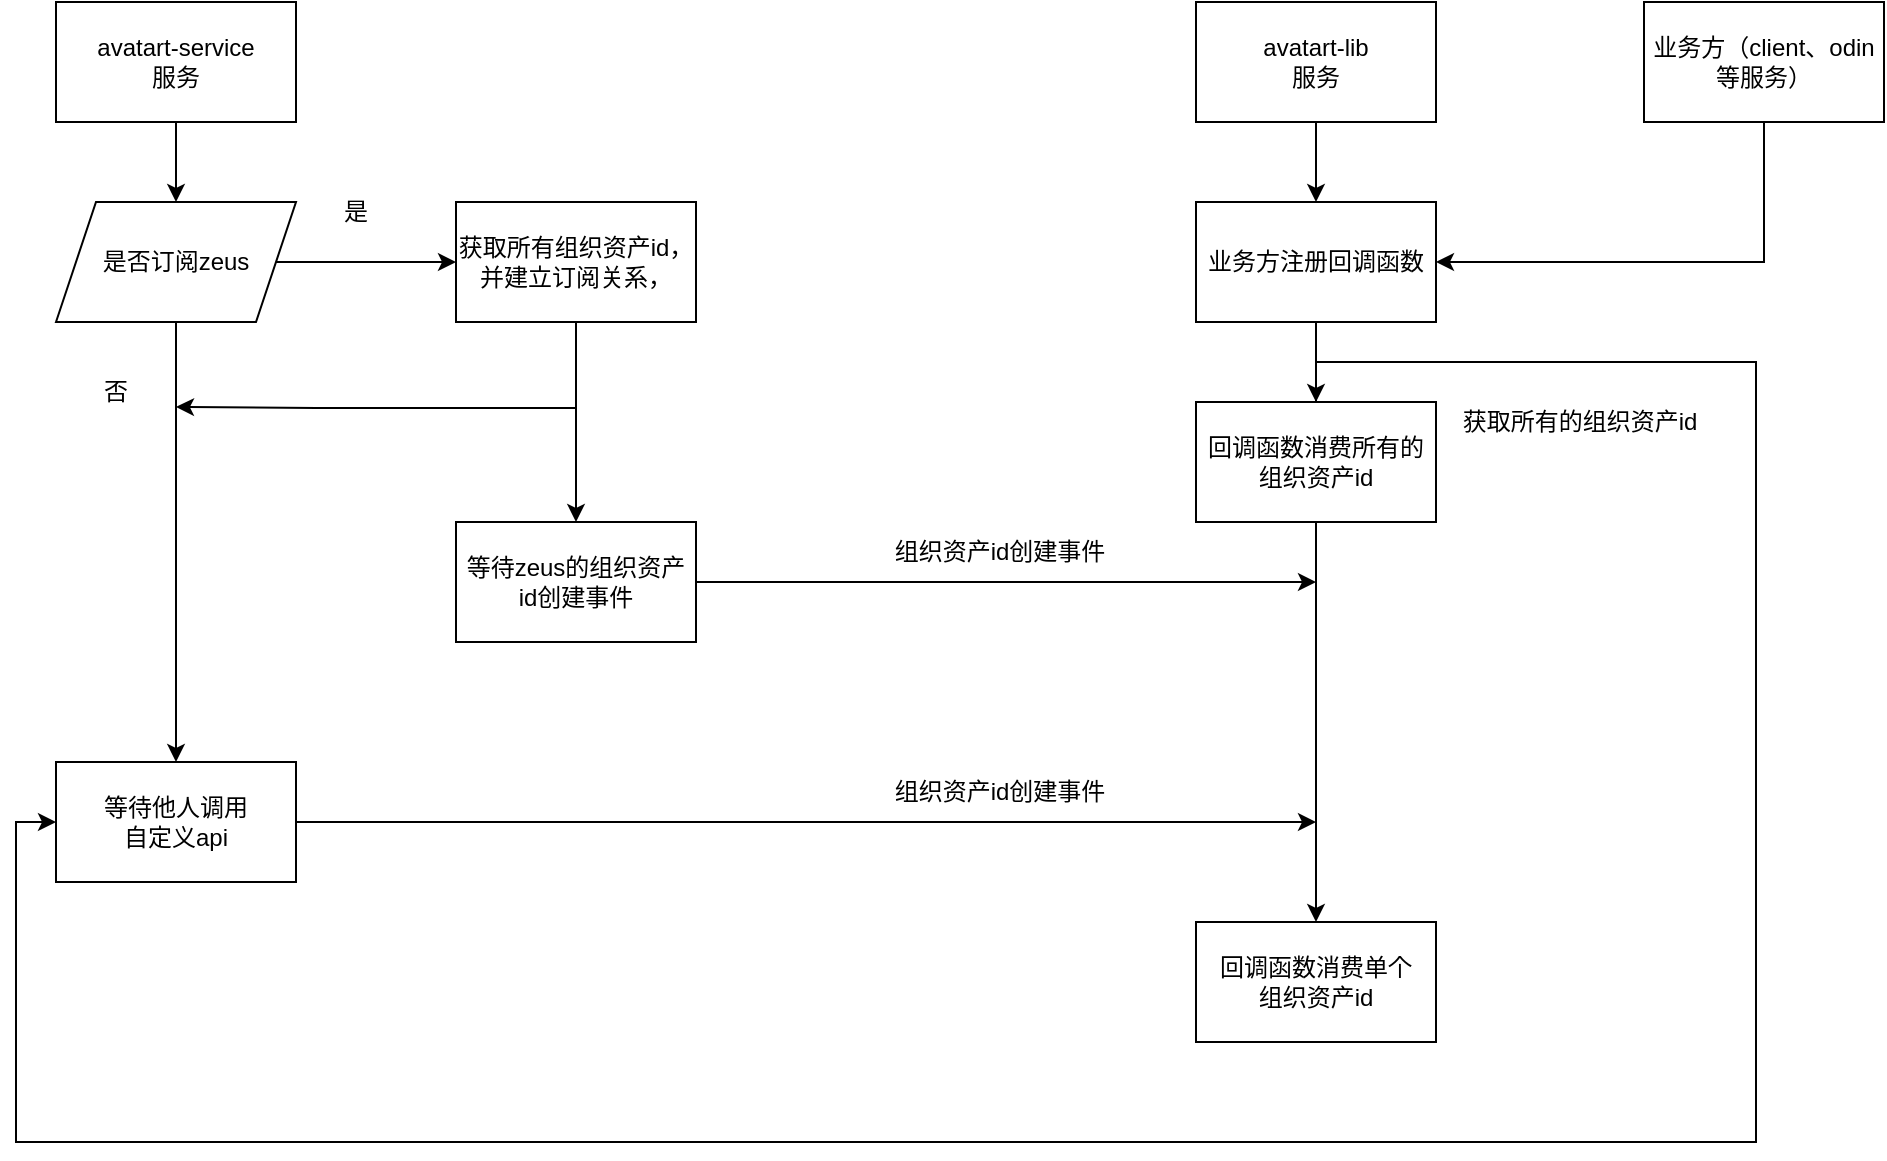 <mxfile version="21.2.9" type="github">
  <diagram name="第 1 页" id="RVtZiryanWoQw5lHi4cz">
    <mxGraphModel dx="2261" dy="764" grid="1" gridSize="10" guides="1" tooltips="1" connect="1" arrows="1" fold="1" page="1" pageScale="1" pageWidth="827" pageHeight="1169" math="0" shadow="0">
      <root>
        <mxCell id="0" />
        <mxCell id="1" parent="0" />
        <mxCell id="yv8MbHy7xNgvaLxvFnRB-7" value="" style="edgeStyle=orthogonalEdgeStyle;rounded=0;orthogonalLoop=1;jettySize=auto;html=1;" edge="1" parent="1" source="yv8MbHy7xNgvaLxvFnRB-1" target="yv8MbHy7xNgvaLxvFnRB-6">
          <mxGeometry relative="1" as="geometry" />
        </mxCell>
        <mxCell id="yv8MbHy7xNgvaLxvFnRB-1" value="avatart-service&lt;br&gt;服务" style="rounded=0;whiteSpace=wrap;html=1;" vertex="1" parent="1">
          <mxGeometry x="20" y="360" width="120" height="60" as="geometry" />
        </mxCell>
        <mxCell id="yv8MbHy7xNgvaLxvFnRB-9" value="" style="edgeStyle=orthogonalEdgeStyle;rounded=0;orthogonalLoop=1;jettySize=auto;html=1;" edge="1" parent="1" source="yv8MbHy7xNgvaLxvFnRB-6" target="yv8MbHy7xNgvaLxvFnRB-8">
          <mxGeometry relative="1" as="geometry" />
        </mxCell>
        <mxCell id="yv8MbHy7xNgvaLxvFnRB-12" value="" style="edgeStyle=orthogonalEdgeStyle;rounded=0;orthogonalLoop=1;jettySize=auto;html=1;" edge="1" parent="1" source="yv8MbHy7xNgvaLxvFnRB-6" target="yv8MbHy7xNgvaLxvFnRB-11">
          <mxGeometry relative="1" as="geometry" />
        </mxCell>
        <mxCell id="yv8MbHy7xNgvaLxvFnRB-6" value="是否订阅zeus" style="shape=parallelogram;perimeter=parallelogramPerimeter;whiteSpace=wrap;html=1;fixedSize=1;rounded=0;" vertex="1" parent="1">
          <mxGeometry x="20" y="460" width="120" height="60" as="geometry" />
        </mxCell>
        <mxCell id="yv8MbHy7xNgvaLxvFnRB-15" value="" style="edgeStyle=orthogonalEdgeStyle;rounded=0;orthogonalLoop=1;jettySize=auto;html=1;" edge="1" parent="1" source="yv8MbHy7xNgvaLxvFnRB-8" target="yv8MbHy7xNgvaLxvFnRB-14">
          <mxGeometry relative="1" as="geometry" />
        </mxCell>
        <mxCell id="yv8MbHy7xNgvaLxvFnRB-31" style="edgeStyle=orthogonalEdgeStyle;rounded=0;orthogonalLoop=1;jettySize=auto;html=1;entryX=1;entryY=0.75;entryDx=0;entryDy=0;" edge="1" parent="1" source="yv8MbHy7xNgvaLxvFnRB-8" target="yv8MbHy7xNgvaLxvFnRB-13">
          <mxGeometry relative="1" as="geometry">
            <mxPoint x="220" y="570" as="targetPoint" />
            <Array as="points">
              <mxPoint x="280" y="563" />
              <mxPoint x="150" y="563" />
            </Array>
          </mxGeometry>
        </mxCell>
        <mxCell id="yv8MbHy7xNgvaLxvFnRB-8" value="获取所有组织资产id，并建立订阅关系，" style="whiteSpace=wrap;html=1;rounded=0;" vertex="1" parent="1">
          <mxGeometry x="220" y="460" width="120" height="60" as="geometry" />
        </mxCell>
        <mxCell id="yv8MbHy7xNgvaLxvFnRB-10" value="是" style="text;strokeColor=none;align=center;fillColor=none;html=1;verticalAlign=middle;whiteSpace=wrap;rounded=0;" vertex="1" parent="1">
          <mxGeometry x="140" y="450" width="60" height="30" as="geometry" />
        </mxCell>
        <mxCell id="yv8MbHy7xNgvaLxvFnRB-42" style="edgeStyle=orthogonalEdgeStyle;rounded=0;orthogonalLoop=1;jettySize=auto;html=1;" edge="1" parent="1" source="yv8MbHy7xNgvaLxvFnRB-11">
          <mxGeometry relative="1" as="geometry">
            <mxPoint x="650" y="770" as="targetPoint" />
          </mxGeometry>
        </mxCell>
        <mxCell id="yv8MbHy7xNgvaLxvFnRB-11" value="等待他人调用&lt;br&gt;自定义api" style="whiteSpace=wrap;html=1;rounded=0;" vertex="1" parent="1">
          <mxGeometry x="20" y="740" width="120" height="60" as="geometry" />
        </mxCell>
        <mxCell id="yv8MbHy7xNgvaLxvFnRB-13" value="否" style="text;strokeColor=none;align=center;fillColor=none;html=1;verticalAlign=middle;whiteSpace=wrap;rounded=0;" vertex="1" parent="1">
          <mxGeometry x="20" y="540" width="60" height="30" as="geometry" />
        </mxCell>
        <mxCell id="yv8MbHy7xNgvaLxvFnRB-32" style="edgeStyle=orthogonalEdgeStyle;rounded=0;orthogonalLoop=1;jettySize=auto;html=1;" edge="1" parent="1" source="yv8MbHy7xNgvaLxvFnRB-14">
          <mxGeometry relative="1" as="geometry">
            <mxPoint x="650" y="650" as="targetPoint" />
          </mxGeometry>
        </mxCell>
        <mxCell id="yv8MbHy7xNgvaLxvFnRB-14" value="等待zeus的组织资产id创建事件" style="whiteSpace=wrap;html=1;rounded=0;" vertex="1" parent="1">
          <mxGeometry x="220" y="620" width="120" height="60" as="geometry" />
        </mxCell>
        <mxCell id="yv8MbHy7xNgvaLxvFnRB-18" value="" style="edgeStyle=orthogonalEdgeStyle;rounded=0;orthogonalLoop=1;jettySize=auto;html=1;" edge="1" parent="1" source="yv8MbHy7xNgvaLxvFnRB-16" target="yv8MbHy7xNgvaLxvFnRB-17">
          <mxGeometry relative="1" as="geometry" />
        </mxCell>
        <mxCell id="yv8MbHy7xNgvaLxvFnRB-16" value="avatart-lib&lt;br&gt;服务" style="rounded=0;whiteSpace=wrap;html=1;" vertex="1" parent="1">
          <mxGeometry x="590" y="360" width="120" height="60" as="geometry" />
        </mxCell>
        <mxCell id="yv8MbHy7xNgvaLxvFnRB-40" style="edgeStyle=orthogonalEdgeStyle;rounded=0;orthogonalLoop=1;jettySize=auto;html=1;exitX=0.5;exitY=1;exitDx=0;exitDy=0;entryX=0.5;entryY=0;entryDx=0;entryDy=0;" edge="1" parent="1" source="yv8MbHy7xNgvaLxvFnRB-17" target="yv8MbHy7xNgvaLxvFnRB-26">
          <mxGeometry relative="1" as="geometry" />
        </mxCell>
        <mxCell id="yv8MbHy7xNgvaLxvFnRB-17" value="业务方注册回调函数" style="whiteSpace=wrap;html=1;rounded=0;" vertex="1" parent="1">
          <mxGeometry x="590" y="460" width="120" height="60" as="geometry" />
        </mxCell>
        <mxCell id="yv8MbHy7xNgvaLxvFnRB-20" value="" style="edgeStyle=orthogonalEdgeStyle;rounded=0;orthogonalLoop=1;jettySize=auto;html=1;" edge="1" parent="1" source="yv8MbHy7xNgvaLxvFnRB-19" target="yv8MbHy7xNgvaLxvFnRB-17">
          <mxGeometry relative="1" as="geometry">
            <Array as="points">
              <mxPoint x="874" y="490" />
            </Array>
          </mxGeometry>
        </mxCell>
        <mxCell id="yv8MbHy7xNgvaLxvFnRB-19" value="业务方（client、odin等服务）" style="whiteSpace=wrap;html=1;rounded=0;" vertex="1" parent="1">
          <mxGeometry x="814" y="360" width="120" height="60" as="geometry" />
        </mxCell>
        <mxCell id="yv8MbHy7xNgvaLxvFnRB-23" value="回调函数消费单个&lt;br&gt;组织资产id" style="whiteSpace=wrap;html=1;rounded=0;" vertex="1" parent="1">
          <mxGeometry x="590" y="820" width="120" height="60" as="geometry" />
        </mxCell>
        <mxCell id="yv8MbHy7xNgvaLxvFnRB-38" style="edgeStyle=orthogonalEdgeStyle;rounded=0;orthogonalLoop=1;jettySize=auto;html=1;entryX=0;entryY=0.5;entryDx=0;entryDy=0;" edge="1" parent="1" source="yv8MbHy7xNgvaLxvFnRB-26" target="yv8MbHy7xNgvaLxvFnRB-11">
          <mxGeometry relative="1" as="geometry">
            <mxPoint x="880" y="830" as="targetPoint" />
            <Array as="points">
              <mxPoint x="650" y="540" />
              <mxPoint x="870" y="540" />
              <mxPoint x="870" y="930" />
              <mxPoint y="930" />
              <mxPoint y="770" />
            </Array>
          </mxGeometry>
        </mxCell>
        <mxCell id="yv8MbHy7xNgvaLxvFnRB-41" style="edgeStyle=orthogonalEdgeStyle;rounded=0;orthogonalLoop=1;jettySize=auto;html=1;entryX=0.5;entryY=0;entryDx=0;entryDy=0;" edge="1" parent="1" source="yv8MbHy7xNgvaLxvFnRB-26" target="yv8MbHy7xNgvaLxvFnRB-23">
          <mxGeometry relative="1" as="geometry" />
        </mxCell>
        <mxCell id="yv8MbHy7xNgvaLxvFnRB-26" value="回调函数消费所有的组织资产id" style="rounded=0;whiteSpace=wrap;html=1;" vertex="1" parent="1">
          <mxGeometry x="590" y="560" width="120" height="60" as="geometry" />
        </mxCell>
        <mxCell id="yv8MbHy7xNgvaLxvFnRB-37" value="组织资产id创建事件" style="text;strokeColor=none;align=center;fillColor=none;html=1;verticalAlign=middle;whiteSpace=wrap;rounded=0;" vertex="1" parent="1">
          <mxGeometry x="430" y="620" width="124" height="30" as="geometry" />
        </mxCell>
        <mxCell id="yv8MbHy7xNgvaLxvFnRB-39" value="获取所有的组织资产id" style="text;strokeColor=none;align=center;fillColor=none;html=1;verticalAlign=middle;whiteSpace=wrap;rounded=0;" vertex="1" parent="1">
          <mxGeometry x="720" y="555" width="124" height="30" as="geometry" />
        </mxCell>
        <mxCell id="yv8MbHy7xNgvaLxvFnRB-43" value="组织资产id创建事件" style="text;strokeColor=none;align=center;fillColor=none;html=1;verticalAlign=middle;whiteSpace=wrap;rounded=0;" vertex="1" parent="1">
          <mxGeometry x="430" y="740" width="124" height="30" as="geometry" />
        </mxCell>
      </root>
    </mxGraphModel>
  </diagram>
</mxfile>
